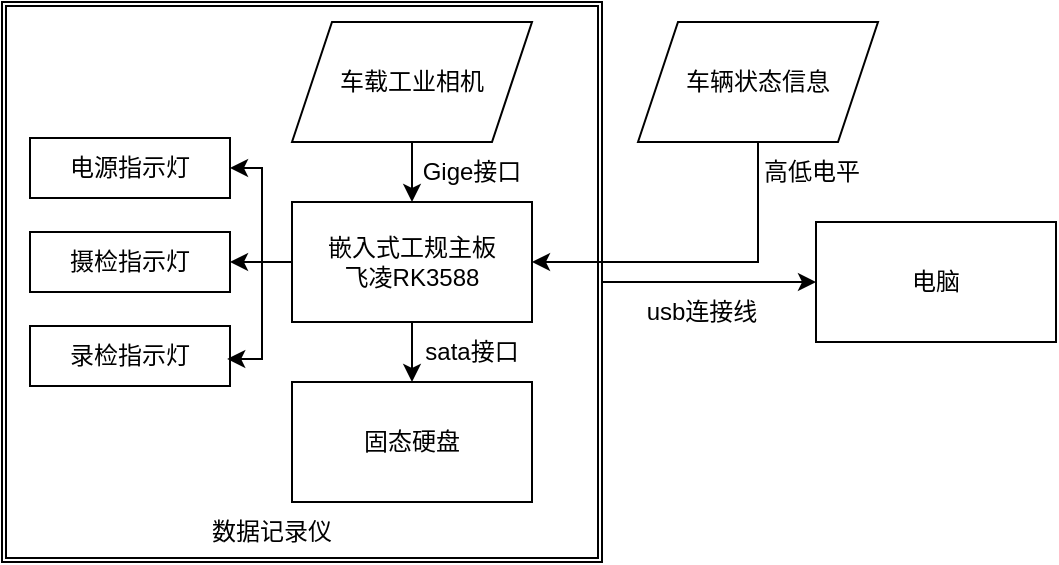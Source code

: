 <mxfile version="24.2.8" type="github">
  <diagram name="Page-1" id="ENqUgmlg4nKRxe8KaoVT">
    <mxGraphModel dx="830" dy="458" grid="1" gridSize="10" guides="1" tooltips="1" connect="1" arrows="1" fold="1" page="1" pageScale="1" pageWidth="827" pageHeight="1169" math="0" shadow="0">
      <root>
        <mxCell id="0" />
        <mxCell id="1" parent="0" />
        <mxCell id="lXxhMTrG0740EP3hzuZU-34" value="" style="group" vertex="1" connectable="0" parent="1">
          <mxGeometry x="300" y="80" width="527" height="280" as="geometry" />
        </mxCell>
        <mxCell id="lXxhMTrG0740EP3hzuZU-27" style="edgeStyle=orthogonalEdgeStyle;rounded=0;orthogonalLoop=1;jettySize=auto;html=1;exitX=1;exitY=0.5;exitDx=0;exitDy=0;entryX=0;entryY=0.5;entryDx=0;entryDy=0;" edge="1" parent="lXxhMTrG0740EP3hzuZU-34" source="lXxhMTrG0740EP3hzuZU-25" target="lXxhMTrG0740EP3hzuZU-11">
          <mxGeometry relative="1" as="geometry" />
        </mxCell>
        <mxCell id="lXxhMTrG0740EP3hzuZU-25" value="" style="shape=ext;double=1;rounded=0;whiteSpace=wrap;html=1;" vertex="1" parent="lXxhMTrG0740EP3hzuZU-34">
          <mxGeometry width="300" height="280" as="geometry" />
        </mxCell>
        <mxCell id="lXxhMTrG0740EP3hzuZU-21" value="" style="edgeStyle=orthogonalEdgeStyle;rounded=0;orthogonalLoop=1;jettySize=auto;html=1;" edge="1" parent="lXxhMTrG0740EP3hzuZU-34" source="lXxhMTrG0740EP3hzuZU-12" target="lXxhMTrG0740EP3hzuZU-20">
          <mxGeometry relative="1" as="geometry" />
        </mxCell>
        <mxCell id="lXxhMTrG0740EP3hzuZU-30" style="edgeStyle=orthogonalEdgeStyle;rounded=0;orthogonalLoop=1;jettySize=auto;html=1;exitX=0;exitY=0.5;exitDx=0;exitDy=0;entryX=1;entryY=0.5;entryDx=0;entryDy=0;" edge="1" parent="lXxhMTrG0740EP3hzuZU-34" source="lXxhMTrG0740EP3hzuZU-12" target="lXxhMTrG0740EP3hzuZU-23">
          <mxGeometry relative="1" as="geometry">
            <Array as="points">
              <mxPoint x="130" y="130" />
              <mxPoint x="130" y="83" />
            </Array>
          </mxGeometry>
        </mxCell>
        <mxCell id="lXxhMTrG0740EP3hzuZU-12" value="嵌入式工规主板&lt;div&gt;飞凌RK3588&lt;/div&gt;" style="rounded=0;whiteSpace=wrap;html=1;" vertex="1" parent="lXxhMTrG0740EP3hzuZU-34">
          <mxGeometry x="145" y="100" width="120" height="60" as="geometry" />
        </mxCell>
        <mxCell id="lXxhMTrG0740EP3hzuZU-18" value="" style="edgeStyle=orthogonalEdgeStyle;rounded=0;orthogonalLoop=1;jettySize=auto;html=1;" edge="1" parent="lXxhMTrG0740EP3hzuZU-34" source="lXxhMTrG0740EP3hzuZU-13" target="lXxhMTrG0740EP3hzuZU-12">
          <mxGeometry relative="1" as="geometry" />
        </mxCell>
        <mxCell id="lXxhMTrG0740EP3hzuZU-13" value="车载工业相机" style="shape=parallelogram;perimeter=parallelogramPerimeter;whiteSpace=wrap;html=1;fixedSize=1;" vertex="1" parent="lXxhMTrG0740EP3hzuZU-34">
          <mxGeometry x="145" y="10" width="120" height="60" as="geometry" />
        </mxCell>
        <mxCell id="lXxhMTrG0740EP3hzuZU-8" value="数据记录仪" style="text;html=1;align=center;verticalAlign=middle;whiteSpace=wrap;rounded=0;" vertex="1" parent="lXxhMTrG0740EP3hzuZU-34">
          <mxGeometry x="90" y="250" width="90" height="30" as="geometry" />
        </mxCell>
        <mxCell id="lXxhMTrG0740EP3hzuZU-10" value="Gige接口" style="text;html=1;align=center;verticalAlign=middle;whiteSpace=wrap;rounded=0;" vertex="1" parent="lXxhMTrG0740EP3hzuZU-34">
          <mxGeometry x="190" y="70" width="90" height="30" as="geometry" />
        </mxCell>
        <mxCell id="lXxhMTrG0740EP3hzuZU-11" value="电脑" style="rounded=0;whiteSpace=wrap;html=1;" vertex="1" parent="lXxhMTrG0740EP3hzuZU-34">
          <mxGeometry x="407" y="110" width="120" height="60" as="geometry" />
        </mxCell>
        <mxCell id="lXxhMTrG0740EP3hzuZU-16" style="edgeStyle=orthogonalEdgeStyle;rounded=0;orthogonalLoop=1;jettySize=auto;html=1;exitX=0.5;exitY=1;exitDx=0;exitDy=0;entryX=1;entryY=0.5;entryDx=0;entryDy=0;" edge="1" parent="lXxhMTrG0740EP3hzuZU-34" source="lXxhMTrG0740EP3hzuZU-14" target="lXxhMTrG0740EP3hzuZU-12">
          <mxGeometry relative="1" as="geometry" />
        </mxCell>
        <mxCell id="lXxhMTrG0740EP3hzuZU-14" value="车辆状态信息" style="shape=parallelogram;perimeter=parallelogramPerimeter;whiteSpace=wrap;html=1;fixedSize=1;" vertex="1" parent="lXxhMTrG0740EP3hzuZU-34">
          <mxGeometry x="318" y="10" width="120" height="60" as="geometry" />
        </mxCell>
        <mxCell id="lXxhMTrG0740EP3hzuZU-19" value="高低电平" style="text;html=1;align=center;verticalAlign=middle;whiteSpace=wrap;rounded=0;" vertex="1" parent="lXxhMTrG0740EP3hzuZU-34">
          <mxGeometry x="360" y="70" width="90" height="30" as="geometry" />
        </mxCell>
        <mxCell id="lXxhMTrG0740EP3hzuZU-20" value="固态硬盘" style="whiteSpace=wrap;html=1;rounded=0;" vertex="1" parent="lXxhMTrG0740EP3hzuZU-34">
          <mxGeometry x="145" y="190" width="120" height="60" as="geometry" />
        </mxCell>
        <mxCell id="lXxhMTrG0740EP3hzuZU-22" value="sata接口" style="text;html=1;align=center;verticalAlign=middle;whiteSpace=wrap;rounded=0;" vertex="1" parent="lXxhMTrG0740EP3hzuZU-34">
          <mxGeometry x="190" y="160" width="90" height="30" as="geometry" />
        </mxCell>
        <mxCell id="lXxhMTrG0740EP3hzuZU-23" value="电源指示灯" style="whiteSpace=wrap;html=1;rounded=0;" vertex="1" parent="lXxhMTrG0740EP3hzuZU-34">
          <mxGeometry x="14" y="68" width="100" height="30" as="geometry" />
        </mxCell>
        <mxCell id="lXxhMTrG0740EP3hzuZU-28" value="摄检指示灯" style="whiteSpace=wrap;html=1;rounded=0;" vertex="1" parent="lXxhMTrG0740EP3hzuZU-34">
          <mxGeometry x="14" y="115" width="100" height="30" as="geometry" />
        </mxCell>
        <mxCell id="lXxhMTrG0740EP3hzuZU-29" value="录检指示灯" style="whiteSpace=wrap;html=1;rounded=0;" vertex="1" parent="lXxhMTrG0740EP3hzuZU-34">
          <mxGeometry x="14" y="162" width="100" height="30" as="geometry" />
        </mxCell>
        <mxCell id="lXxhMTrG0740EP3hzuZU-32" value="" style="endArrow=classic;html=1;rounded=0;exitX=0;exitY=0.5;exitDx=0;exitDy=0;entryX=1;entryY=0.5;entryDx=0;entryDy=0;" edge="1" parent="lXxhMTrG0740EP3hzuZU-34" source="lXxhMTrG0740EP3hzuZU-12" target="lXxhMTrG0740EP3hzuZU-28">
          <mxGeometry width="50" height="50" relative="1" as="geometry">
            <mxPoint x="140" y="150" as="sourcePoint" />
            <mxPoint x="190" y="100" as="targetPoint" />
          </mxGeometry>
        </mxCell>
        <mxCell id="lXxhMTrG0740EP3hzuZU-33" style="edgeStyle=orthogonalEdgeStyle;rounded=0;orthogonalLoop=1;jettySize=auto;html=1;entryX=0.996;entryY=0.549;entryDx=0;entryDy=0;entryPerimeter=0;" edge="1" parent="lXxhMTrG0740EP3hzuZU-34">
          <mxGeometry relative="1" as="geometry">
            <mxPoint x="144" y="130" as="sourcePoint" />
            <mxPoint x="112.6" y="178.47" as="targetPoint" />
            <Array as="points">
              <mxPoint x="130" y="130" />
              <mxPoint x="130" y="179" />
            </Array>
          </mxGeometry>
        </mxCell>
        <mxCell id="lXxhMTrG0740EP3hzuZU-36" value="usb连接线" style="text;html=1;align=center;verticalAlign=middle;whiteSpace=wrap;rounded=0;" vertex="1" parent="lXxhMTrG0740EP3hzuZU-34">
          <mxGeometry x="320" y="140" width="60" height="30" as="geometry" />
        </mxCell>
      </root>
    </mxGraphModel>
  </diagram>
</mxfile>
